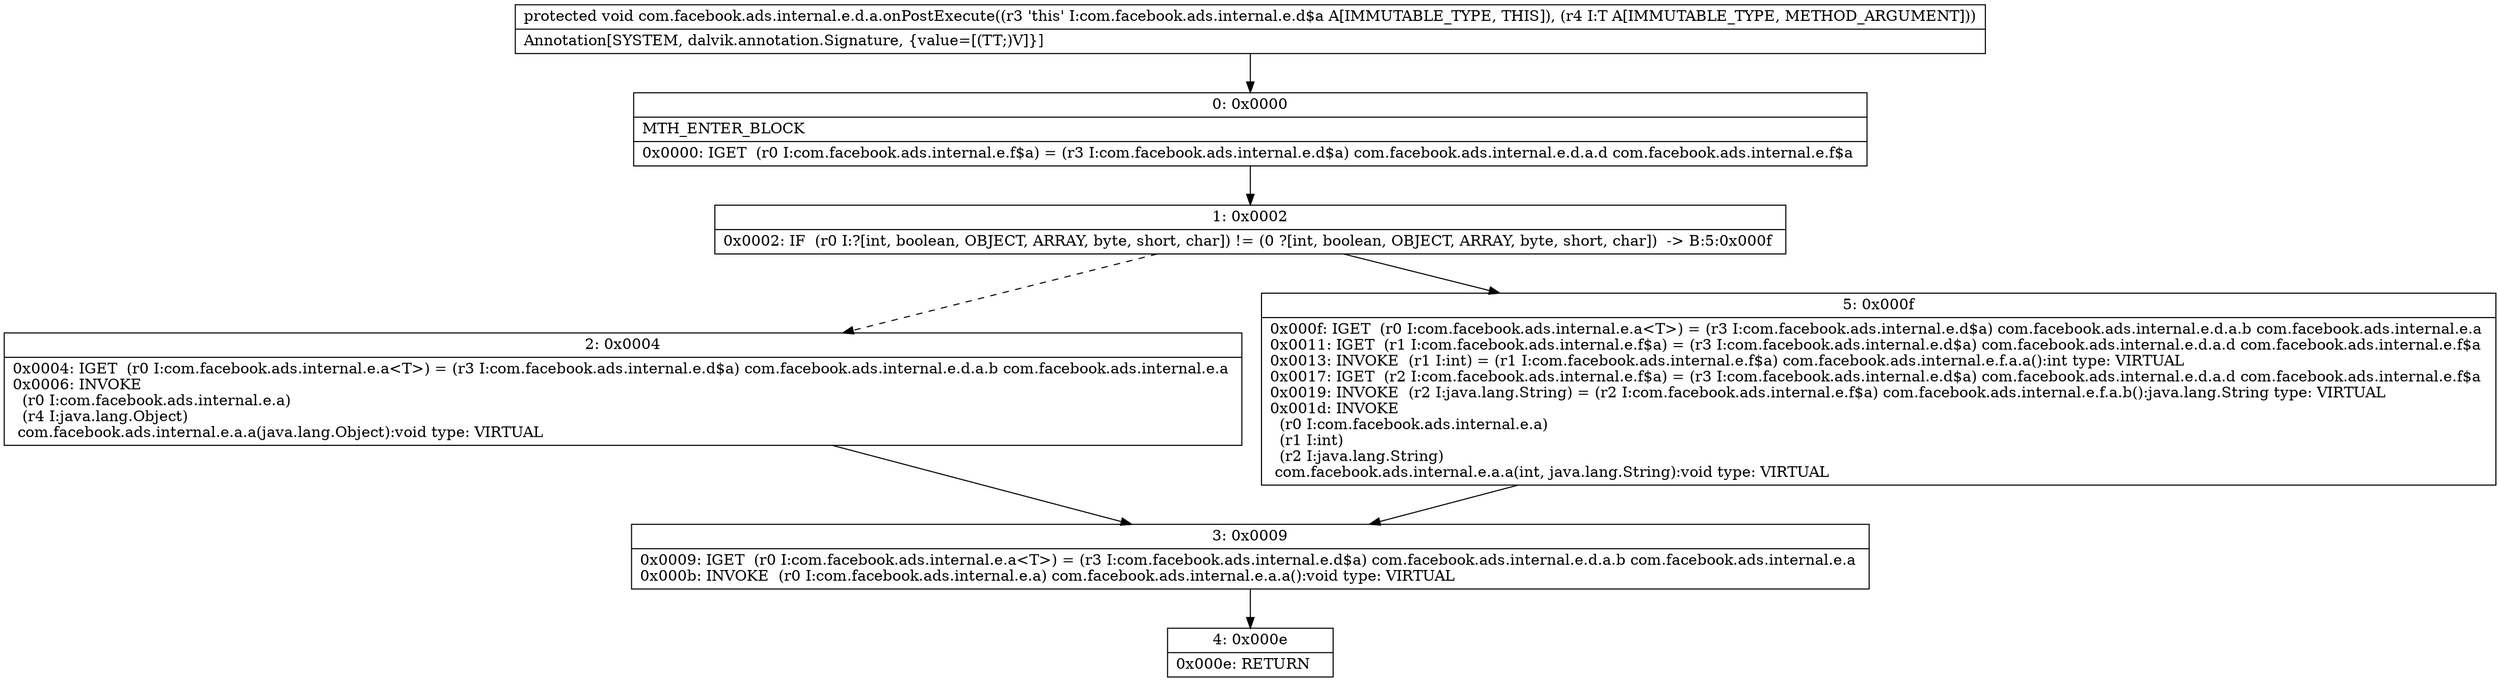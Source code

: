 digraph "CFG forcom.facebook.ads.internal.e.d.a.onPostExecute(Ljava\/lang\/Object;)V" {
Node_0 [shape=record,label="{0\:\ 0x0000|MTH_ENTER_BLOCK\l|0x0000: IGET  (r0 I:com.facebook.ads.internal.e.f$a) = (r3 I:com.facebook.ads.internal.e.d$a) com.facebook.ads.internal.e.d.a.d com.facebook.ads.internal.e.f$a \l}"];
Node_1 [shape=record,label="{1\:\ 0x0002|0x0002: IF  (r0 I:?[int, boolean, OBJECT, ARRAY, byte, short, char]) != (0 ?[int, boolean, OBJECT, ARRAY, byte, short, char])  \-\> B:5:0x000f \l}"];
Node_2 [shape=record,label="{2\:\ 0x0004|0x0004: IGET  (r0 I:com.facebook.ads.internal.e.a\<T\>) = (r3 I:com.facebook.ads.internal.e.d$a) com.facebook.ads.internal.e.d.a.b com.facebook.ads.internal.e.a \l0x0006: INVOKE  \l  (r0 I:com.facebook.ads.internal.e.a)\l  (r4 I:java.lang.Object)\l com.facebook.ads.internal.e.a.a(java.lang.Object):void type: VIRTUAL \l}"];
Node_3 [shape=record,label="{3\:\ 0x0009|0x0009: IGET  (r0 I:com.facebook.ads.internal.e.a\<T\>) = (r3 I:com.facebook.ads.internal.e.d$a) com.facebook.ads.internal.e.d.a.b com.facebook.ads.internal.e.a \l0x000b: INVOKE  (r0 I:com.facebook.ads.internal.e.a) com.facebook.ads.internal.e.a.a():void type: VIRTUAL \l}"];
Node_4 [shape=record,label="{4\:\ 0x000e|0x000e: RETURN   \l}"];
Node_5 [shape=record,label="{5\:\ 0x000f|0x000f: IGET  (r0 I:com.facebook.ads.internal.e.a\<T\>) = (r3 I:com.facebook.ads.internal.e.d$a) com.facebook.ads.internal.e.d.a.b com.facebook.ads.internal.e.a \l0x0011: IGET  (r1 I:com.facebook.ads.internal.e.f$a) = (r3 I:com.facebook.ads.internal.e.d$a) com.facebook.ads.internal.e.d.a.d com.facebook.ads.internal.e.f$a \l0x0013: INVOKE  (r1 I:int) = (r1 I:com.facebook.ads.internal.e.f$a) com.facebook.ads.internal.e.f.a.a():int type: VIRTUAL \l0x0017: IGET  (r2 I:com.facebook.ads.internal.e.f$a) = (r3 I:com.facebook.ads.internal.e.d$a) com.facebook.ads.internal.e.d.a.d com.facebook.ads.internal.e.f$a \l0x0019: INVOKE  (r2 I:java.lang.String) = (r2 I:com.facebook.ads.internal.e.f$a) com.facebook.ads.internal.e.f.a.b():java.lang.String type: VIRTUAL \l0x001d: INVOKE  \l  (r0 I:com.facebook.ads.internal.e.a)\l  (r1 I:int)\l  (r2 I:java.lang.String)\l com.facebook.ads.internal.e.a.a(int, java.lang.String):void type: VIRTUAL \l}"];
MethodNode[shape=record,label="{protected void com.facebook.ads.internal.e.d.a.onPostExecute((r3 'this' I:com.facebook.ads.internal.e.d$a A[IMMUTABLE_TYPE, THIS]), (r4 I:T A[IMMUTABLE_TYPE, METHOD_ARGUMENT]))  | Annotation[SYSTEM, dalvik.annotation.Signature, \{value=[(TT;)V]\}]\l}"];
MethodNode -> Node_0;
Node_0 -> Node_1;
Node_1 -> Node_2[style=dashed];
Node_1 -> Node_5;
Node_2 -> Node_3;
Node_3 -> Node_4;
Node_5 -> Node_3;
}

